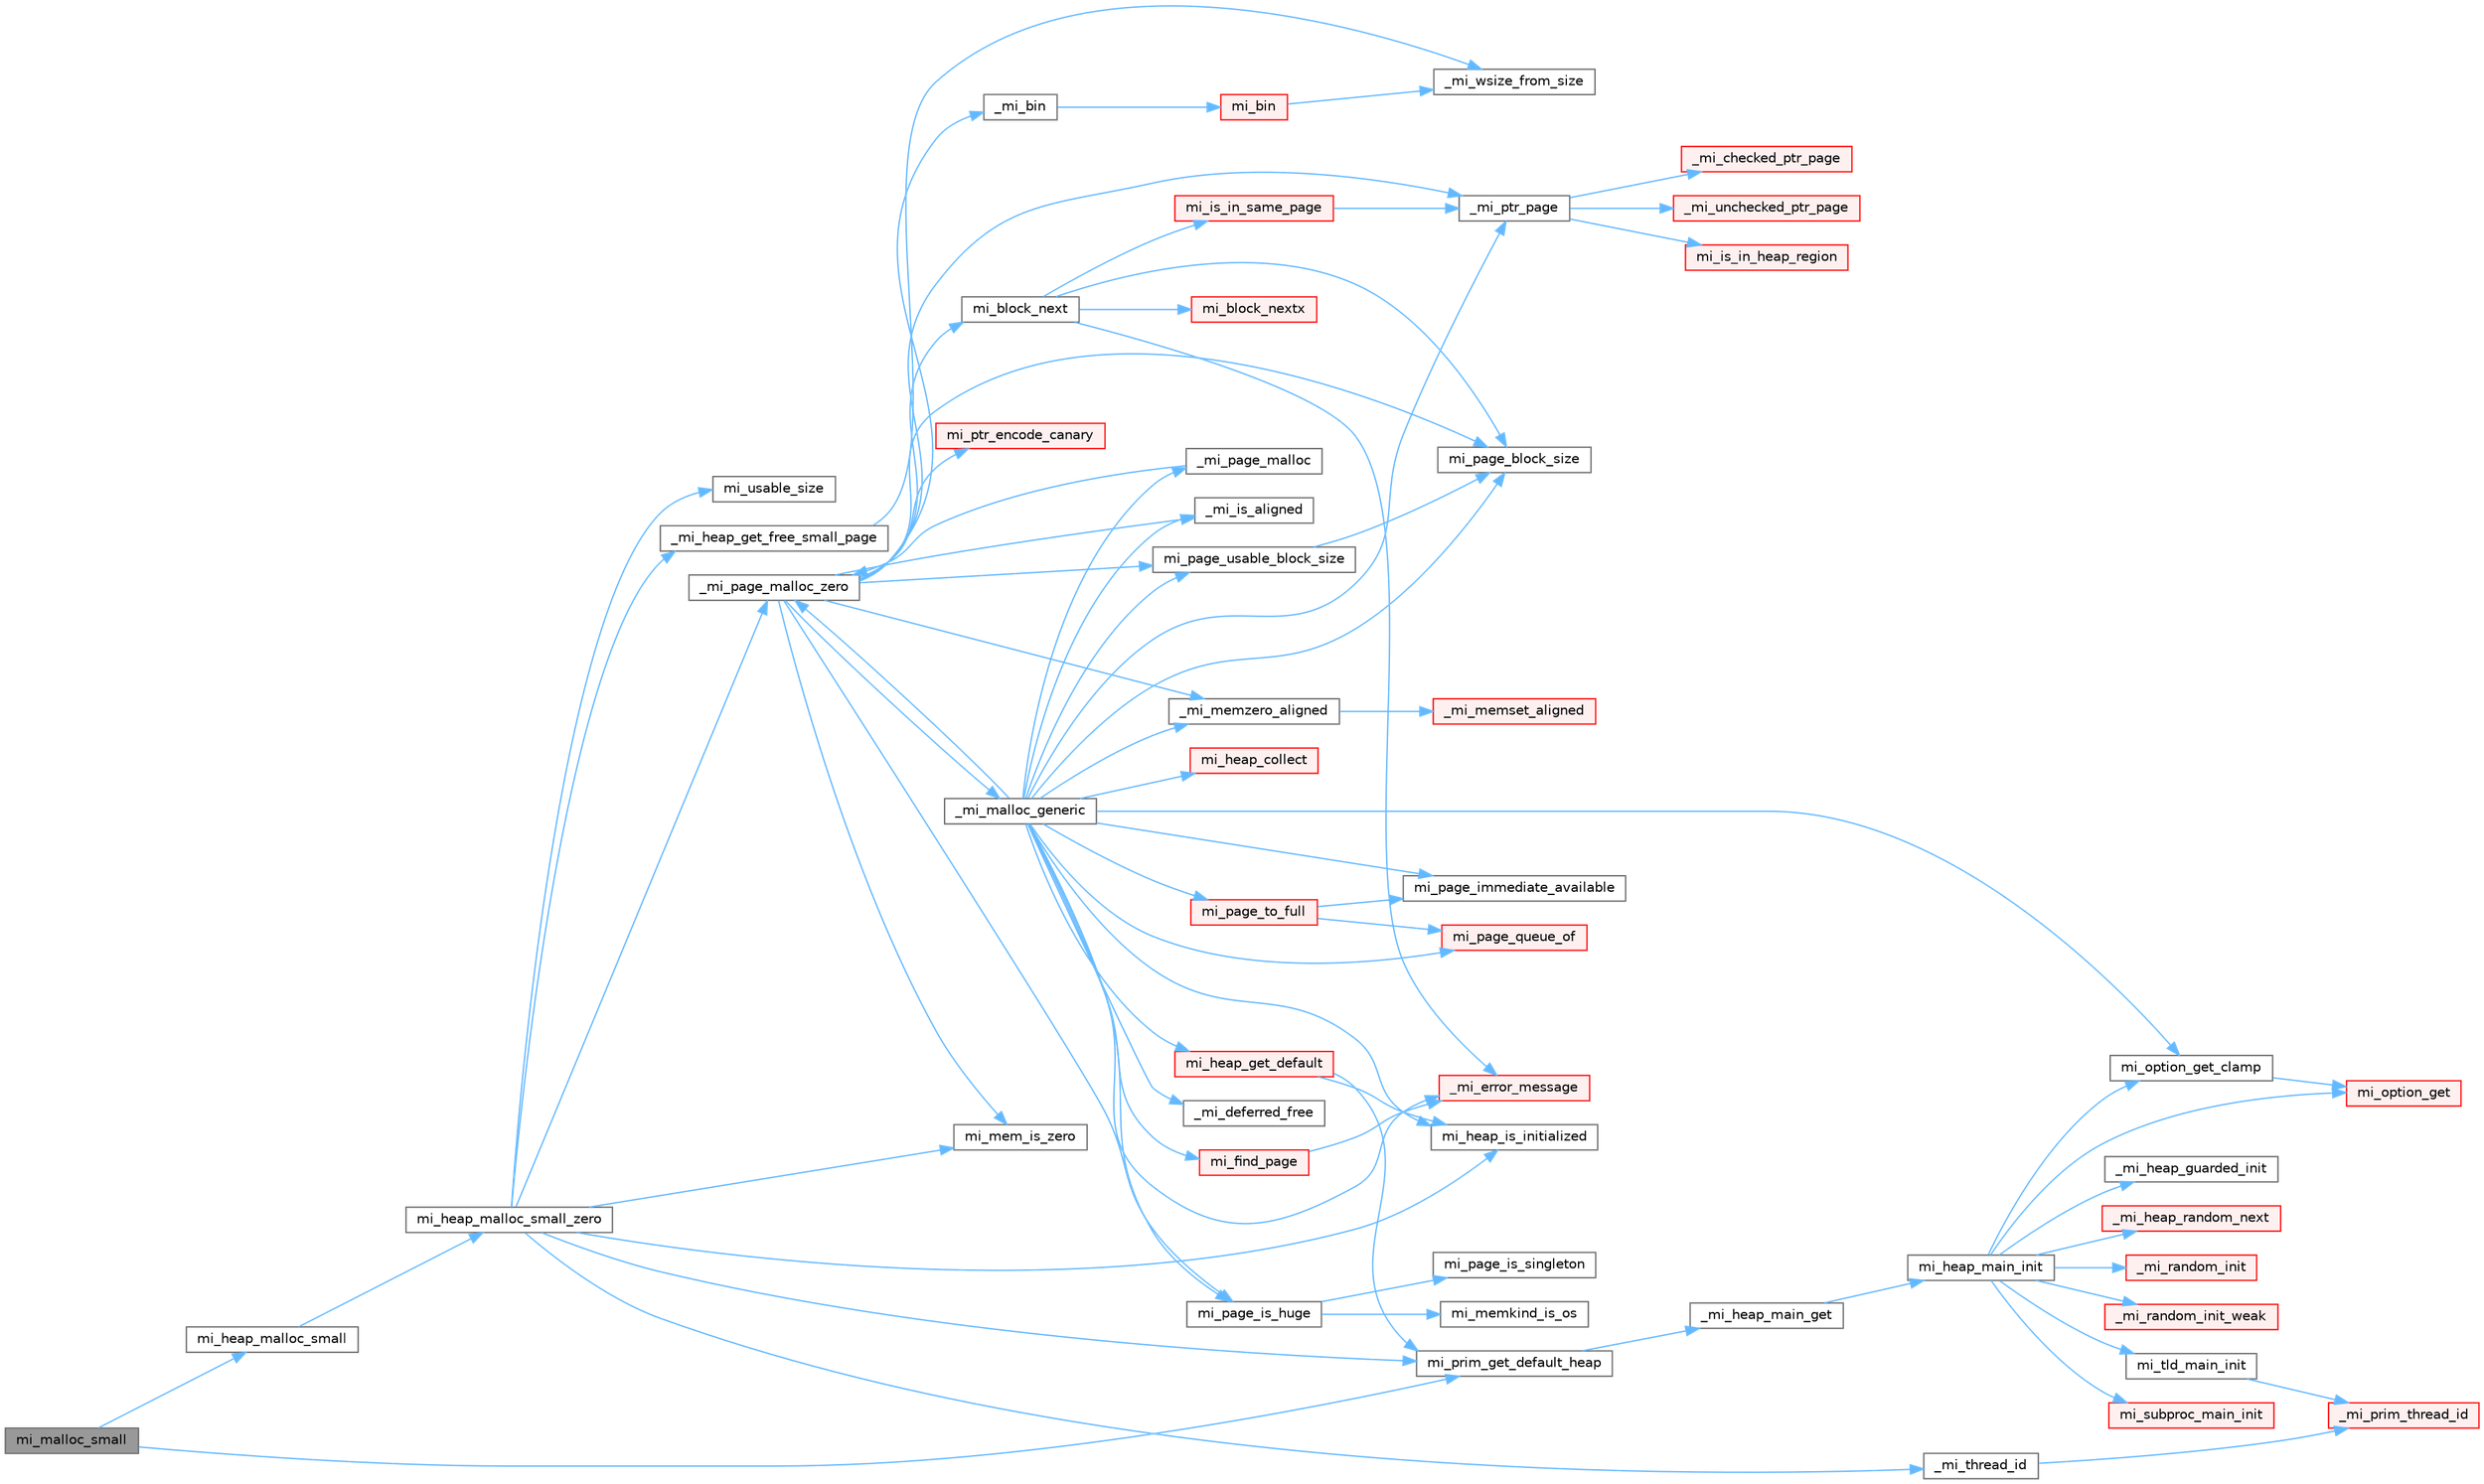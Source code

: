 digraph "mi_malloc_small"
{
 // LATEX_PDF_SIZE
  bgcolor="transparent";
  edge [fontname=Helvetica,fontsize=10,labelfontname=Helvetica,labelfontsize=10];
  node [fontname=Helvetica,fontsize=10,shape=box,height=0.2,width=0.4];
  rankdir="LR";
  Node1 [id="Node000001",label="mi_malloc_small",height=0.2,width=0.4,color="gray40", fillcolor="grey60", style="filled", fontcolor="black",tooltip=" "];
  Node1 -> Node2 [id="edge74_Node000001_Node000002",color="steelblue1",style="solid",tooltip=" "];
  Node2 [id="Node000002",label="mi_heap_malloc_small",height=0.2,width=0.4,color="grey40", fillcolor="white", style="filled",URL="$group__heap.html#ga012c5c8abe22b10043de39ff95909541",tooltip=" "];
  Node2 -> Node3 [id="edge75_Node000002_Node000003",color="steelblue1",style="solid",tooltip=" "];
  Node3 [id="Node000003",label="mi_heap_malloc_small_zero",height=0.2,width=0.4,color="grey40", fillcolor="white", style="filled",URL="$alloc_8c.html#aab0e350e54f352e66a6e8e161ac1cfbb",tooltip=" "];
  Node3 -> Node4 [id="edge76_Node000003_Node000004",color="steelblue1",style="solid",tooltip=" "];
  Node4 [id="Node000004",label="_mi_heap_get_free_small_page",height=0.2,width=0.4,color="grey40", fillcolor="white", style="filled",URL="$_e_a_s_t_l_2packages_2mimalloc_2include_2mimalloc_2internal_8h.html#a5ab9d8fb17d6213eb9789008e8d69ac1",tooltip=" "];
  Node4 -> Node5 [id="edge77_Node000004_Node000005",color="steelblue1",style="solid",tooltip=" "];
  Node5 [id="Node000005",label="_mi_wsize_from_size",height=0.2,width=0.4,color="grey40", fillcolor="white", style="filled",URL="$_e_a_s_t_l_2packages_2mimalloc_2include_2mimalloc_2internal_8h.html#a7d12fa8e45201ef1ba892c927d3b8ad1",tooltip=" "];
  Node3 -> Node6 [id="edge78_Node000003_Node000006",color="steelblue1",style="solid",tooltip=" "];
  Node6 [id="Node000006",label="_mi_page_malloc_zero",height=0.2,width=0.4,color="grey40", fillcolor="white", style="filled",URL="$alloc_8c.html#afd278f60e743bee5d9df559422f3455b",tooltip=" "];
  Node6 -> Node7 [id="edge79_Node000006_Node000007",color="steelblue1",style="solid",tooltip=" "];
  Node7 [id="Node000007",label="_mi_bin",height=0.2,width=0.4,color="grey40", fillcolor="white", style="filled",URL="$page-queue_8c.html#a0d92abe27db4a21968468b2fe73473d6",tooltip=" "];
  Node7 -> Node8 [id="edge80_Node000007_Node000008",color="steelblue1",style="solid",tooltip=" "];
  Node8 [id="Node000008",label="mi_bin",height=0.2,width=0.4,color="red", fillcolor="#FFF0F0", style="filled",URL="$page-queue_8c.html#accb1e44eb166c3b6fa8f5567d0acf085",tooltip=" "];
  Node8 -> Node5 [id="edge81_Node000008_Node000005",color="steelblue1",style="solid",tooltip=" "];
  Node6 -> Node12 [id="edge82_Node000006_Node000012",color="steelblue1",style="solid",tooltip=" "];
  Node12 [id="Node000012",label="_mi_is_aligned",height=0.2,width=0.4,color="grey40", fillcolor="white", style="filled",URL="$_e_a_s_t_l_2packages_2mimalloc_2include_2mimalloc_2internal_8h.html#ad446ae4d82cbdbd78dfbe46fa2330555",tooltip=" "];
  Node6 -> Node13 [id="edge83_Node000006_Node000013",color="steelblue1",style="solid",tooltip=" "];
  Node13 [id="Node000013",label="_mi_malloc_generic",height=0.2,width=0.4,color="grey40", fillcolor="white", style="filled",URL="$page_8c.html#adcb79462f17b2e37218412f941269aa7",tooltip=" "];
  Node13 -> Node14 [id="edge84_Node000013_Node000014",color="steelblue1",style="solid",tooltip=" "];
  Node14 [id="Node000014",label="_mi_deferred_free",height=0.2,width=0.4,color="grey40", fillcolor="white", style="filled",URL="$_e_a_s_t_l_2packages_2mimalloc_2include_2mimalloc_2internal_8h.html#aede81c520000cbb08ad669e096c94d51",tooltip=" "];
  Node13 -> Node15 [id="edge85_Node000013_Node000015",color="steelblue1",style="solid",tooltip=" "];
  Node15 [id="Node000015",label="_mi_error_message",height=0.2,width=0.4,color="red", fillcolor="#FFF0F0", style="filled",URL="$options_8c.html#a2bebc073bcaac71658e57bb260c2e426",tooltip=" "];
  Node13 -> Node12 [id="edge86_Node000013_Node000012",color="steelblue1",style="solid",tooltip=" "];
  Node13 -> Node52 [id="edge87_Node000013_Node000052",color="steelblue1",style="solid",tooltip=" "];
  Node52 [id="Node000052",label="_mi_memzero_aligned",height=0.2,width=0.4,color="grey40", fillcolor="white", style="filled",URL="$_e_a_s_t_l_2packages_2mimalloc_2include_2mimalloc_2internal_8h.html#aa1d3beee9d492fc175ac2584e50fd8ea",tooltip=" "];
  Node52 -> Node53 [id="edge88_Node000052_Node000053",color="steelblue1",style="solid",tooltip=" "];
  Node53 [id="Node000053",label="_mi_memset_aligned",height=0.2,width=0.4,color="red", fillcolor="#FFF0F0", style="filled",URL="$_e_a_s_t_l_2packages_2mimalloc_2include_2mimalloc_2internal_8h.html#a770dbf90c89e7e7761f2f99c0fc28115",tooltip=" "];
  Node13 -> Node55 [id="edge89_Node000013_Node000055",color="steelblue1",style="solid",tooltip=" "];
  Node55 [id="Node000055",label="_mi_page_malloc",height=0.2,width=0.4,color="grey40", fillcolor="white", style="filled",URL="$alloc_8c.html#a97c32575c2b27f4dc75af2429c45819d",tooltip=" "];
  Node55 -> Node6 [id="edge90_Node000055_Node000006",color="steelblue1",style="solid",tooltip=" "];
  Node13 -> Node6 [id="edge91_Node000013_Node000006",color="steelblue1",style="solid",tooltip=" "];
  Node13 -> Node56 [id="edge92_Node000013_Node000056",color="steelblue1",style="solid",tooltip=" "];
  Node56 [id="Node000056",label="_mi_ptr_page",height=0.2,width=0.4,color="grey40", fillcolor="white", style="filled",URL="$_e_a_s_t_l_2packages_2mimalloc_2include_2mimalloc_2internal_8h.html#acd84a462a2045538d19ecc56e6cc29f6",tooltip=" "];
  Node56 -> Node57 [id="edge93_Node000056_Node000057",color="steelblue1",style="solid",tooltip=" "];
  Node57 [id="Node000057",label="_mi_checked_ptr_page",height=0.2,width=0.4,color="red", fillcolor="#FFF0F0", style="filled",URL="$_e_a_s_t_l_2packages_2mimalloc_2include_2mimalloc_2internal_8h.html#aae1cb48b790d504329cb8031a6a716ef",tooltip=" "];
  Node56 -> Node59 [id="edge94_Node000056_Node000059",color="steelblue1",style="solid",tooltip=" "];
  Node59 [id="Node000059",label="_mi_unchecked_ptr_page",height=0.2,width=0.4,color="red", fillcolor="#FFF0F0", style="filled",URL="$_e_a_s_t_l_2packages_2mimalloc_2include_2mimalloc_2internal_8h.html#af17a42b9aa712fc80ff8d725eb2300ec",tooltip=" "];
  Node56 -> Node60 [id="edge95_Node000056_Node000060",color="steelblue1",style="solid",tooltip=" "];
  Node60 [id="Node000060",label="mi_is_in_heap_region",height=0.2,width=0.4,color="red", fillcolor="#FFF0F0", style="filled",URL="$group__extended.html#ga5f071b10d4df1c3658e04e7fd67a94e6",tooltip=" "];
  Node13 -> Node63 [id="edge96_Node000013_Node000063",color="steelblue1",style="solid",tooltip=" "];
  Node63 [id="Node000063",label="mi_find_page",height=0.2,width=0.4,color="red", fillcolor="#FFF0F0", style="filled",URL="$page_8c.html#aeaa06e36da1cb82dbf0f99e7742ecff8",tooltip=" "];
  Node63 -> Node15 [id="edge97_Node000063_Node000015",color="steelblue1",style="solid",tooltip=" "];
  Node13 -> Node391 [id="edge98_Node000013_Node000391",color="steelblue1",style="solid",tooltip=" "];
  Node391 [id="Node000391",label="mi_heap_collect",height=0.2,width=0.4,color="red", fillcolor="#FFF0F0", style="filled",URL="$group__heap.html#ga7922f7495cde30b1984d0e6072419298",tooltip="Release outstanding resources in a specific heap."];
  Node13 -> Node403 [id="edge99_Node000013_Node000403",color="steelblue1",style="solid",tooltip=" "];
  Node403 [id="Node000403",label="mi_heap_get_default",height=0.2,width=0.4,color="red", fillcolor="#FFF0F0", style="filled",URL="$group__heap.html#ga14c667a6e2c5d28762d8cb7d4e057909",tooltip=" "];
  Node403 -> Node393 [id="edge100_Node000403_Node000393",color="steelblue1",style="solid",tooltip=" "];
  Node393 [id="Node000393",label="mi_heap_is_initialized",height=0.2,width=0.4,color="grey40", fillcolor="white", style="filled",URL="$_e_a_s_t_l_2packages_2mimalloc_2include_2mimalloc_2internal_8h.html#a320c7d8a15c57974d3b105558a2a55e6",tooltip=" "];
  Node403 -> Node306 [id="edge101_Node000403_Node000306",color="steelblue1",style="solid",tooltip=" "];
  Node306 [id="Node000306",label="mi_prim_get_default_heap",height=0.2,width=0.4,color="grey40", fillcolor="white", style="filled",URL="$prim_8h.html#a986e62564728229db3ccecbd6e97fd98",tooltip=" "];
  Node306 -> Node307 [id="edge102_Node000306_Node000307",color="steelblue1",style="solid",tooltip=" "];
  Node307 [id="Node000307",label="_mi_heap_main_get",height=0.2,width=0.4,color="grey40", fillcolor="white", style="filled",URL="$_e_a_s_t_l_2packages_2mimalloc_2src_2init_8c.html#a1feeb4148fb048caf23361152895a55c",tooltip=" "];
  Node307 -> Node308 [id="edge103_Node000307_Node000308",color="steelblue1",style="solid",tooltip=" "];
  Node308 [id="Node000308",label="mi_heap_main_init",height=0.2,width=0.4,color="grey40", fillcolor="white", style="filled",URL="$_e_a_s_t_l_2packages_2mimalloc_2src_2init_8c.html#a5d8b12ae7942ecf3eb4e8ffd313a263a",tooltip=" "];
  Node308 -> Node309 [id="edge104_Node000308_Node000309",color="steelblue1",style="solid",tooltip=" "];
  Node309 [id="Node000309",label="_mi_heap_guarded_init",height=0.2,width=0.4,color="grey40", fillcolor="white", style="filled",URL="$_e_a_s_t_l_2packages_2mimalloc_2src_2init_8c.html#a70e3672a1e08dcb5e7e311d403693394",tooltip=" "];
  Node308 -> Node65 [id="edge105_Node000308_Node000065",color="steelblue1",style="solid",tooltip=" "];
  Node65 [id="Node000065",label="_mi_heap_random_next",height=0.2,width=0.4,color="red", fillcolor="#FFF0F0", style="filled",URL="$heap_8c.html#a68ddb5f2c595ea9d4e8d450342b4713c",tooltip=" "];
  Node308 -> Node310 [id="edge106_Node000308_Node000310",color="steelblue1",style="solid",tooltip=" "];
  Node310 [id="Node000310",label="_mi_random_init",height=0.2,width=0.4,color="red", fillcolor="#FFF0F0", style="filled",URL="$random_8c.html#aca9dc8a900f1b727e326063778b2eee1",tooltip=" "];
  Node308 -> Node319 [id="edge107_Node000308_Node000319",color="steelblue1",style="solid",tooltip=" "];
  Node319 [id="Node000319",label="_mi_random_init_weak",height=0.2,width=0.4,color="red", fillcolor="#FFF0F0", style="filled",URL="$random_8c.html#a6bfdbdbf180aa56ff5697e0f2e3ca49a",tooltip=" "];
  Node308 -> Node18 [id="edge108_Node000308_Node000018",color="steelblue1",style="solid",tooltip=" "];
  Node18 [id="Node000018",label="mi_option_get",height=0.2,width=0.4,color="red", fillcolor="#FFF0F0", style="filled",URL="$group__options.html#ga7e8af195cc81d3fa64ccf2662caa565a",tooltip=" "];
  Node308 -> Node236 [id="edge109_Node000308_Node000236",color="steelblue1",style="solid",tooltip=" "];
  Node236 [id="Node000236",label="mi_option_get_clamp",height=0.2,width=0.4,color="grey40", fillcolor="white", style="filled",URL="$group__options.html#ga96ad9c406338bd314cfe878cfc9bf723",tooltip=" "];
  Node236 -> Node18 [id="edge110_Node000236_Node000018",color="steelblue1",style="solid",tooltip=" "];
  Node308 -> Node320 [id="edge111_Node000308_Node000320",color="steelblue1",style="solid",tooltip=" "];
  Node320 [id="Node000320",label="mi_subproc_main_init",height=0.2,width=0.4,color="red", fillcolor="#FFF0F0", style="filled",URL="$_e_a_s_t_l_2packages_2mimalloc_2src_2init_8c.html#a51b6f4fa5d8cbde3881bf41e2a9d7a73",tooltip=" "];
  Node308 -> Node322 [id="edge112_Node000308_Node000322",color="steelblue1",style="solid",tooltip=" "];
  Node322 [id="Node000322",label="mi_tld_main_init",height=0.2,width=0.4,color="grey40", fillcolor="white", style="filled",URL="$_e_a_s_t_l_2packages_2mimalloc_2src_2init_8c.html#a5b314759773d0dc745240cdf90e7f1b0",tooltip=" "];
  Node322 -> Node34 [id="edge113_Node000322_Node000034",color="steelblue1",style="solid",tooltip=" "];
  Node34 [id="Node000034",label="_mi_prim_thread_id",height=0.2,width=0.4,color="red", fillcolor="#FFF0F0", style="filled",URL="$prim_8h.html#a3875c92cbb791d0a7c69bc1fd2df6804",tooltip=" "];
  Node13 -> Node393 [id="edge114_Node000013_Node000393",color="steelblue1",style="solid",tooltip=" "];
  Node13 -> Node236 [id="edge115_Node000013_Node000236",color="steelblue1",style="solid",tooltip=" "];
  Node13 -> Node85 [id="edge116_Node000013_Node000085",color="steelblue1",style="solid",tooltip=" "];
  Node85 [id="Node000085",label="mi_page_block_size",height=0.2,width=0.4,color="grey40", fillcolor="white", style="filled",URL="$_e_a_s_t_l_2packages_2mimalloc_2include_2mimalloc_2internal_8h.html#a6134893990c1f09da2b40092ceecc780",tooltip=" "];
  Node13 -> Node97 [id="edge117_Node000013_Node000097",color="steelblue1",style="solid",tooltip=" "];
  Node97 [id="Node000097",label="mi_page_immediate_available",height=0.2,width=0.4,color="grey40", fillcolor="white", style="filled",URL="$_e_a_s_t_l_2packages_2mimalloc_2include_2mimalloc_2internal_8h.html#a87596f606325115ec4f43046dfd3d64a",tooltip=" "];
  Node13 -> Node255 [id="edge118_Node000013_Node000255",color="steelblue1",style="solid",tooltip=" "];
  Node255 [id="Node000255",label="mi_page_is_huge",height=0.2,width=0.4,color="grey40", fillcolor="white", style="filled",URL="$_e_a_s_t_l_2packages_2mimalloc_2include_2mimalloc_2internal_8h.html#aebe1b18846bd3fc16de5b52cd2250bec",tooltip=" "];
  Node255 -> Node197 [id="edge119_Node000255_Node000197",color="steelblue1",style="solid",tooltip=" "];
  Node197 [id="Node000197",label="mi_memkind_is_os",height=0.2,width=0.4,color="grey40", fillcolor="white", style="filled",URL="$types_8h.html#a7b53315c793e6a0934fb369cfb0dc388",tooltip=" "];
  Node255 -> Node256 [id="edge120_Node000255_Node000256",color="steelblue1",style="solid",tooltip=" "];
  Node256 [id="Node000256",label="mi_page_is_singleton",height=0.2,width=0.4,color="grey40", fillcolor="white", style="filled",URL="$_e_a_s_t_l_2packages_2mimalloc_2include_2mimalloc_2internal_8h.html#a1b94ed5207a90334cdecba2006d91038",tooltip=" "];
  Node13 -> Node259 [id="edge121_Node000013_Node000259",color="steelblue1",style="solid",tooltip=" "];
  Node259 [id="Node000259",label="mi_page_queue_of",height=0.2,width=0.4,color="red", fillcolor="#FFF0F0", style="filled",URL="$page-queue_8c.html#a59942bb22e34833289b85a5c70d81f97",tooltip=" "];
  Node13 -> Node383 [id="edge122_Node000013_Node000383",color="steelblue1",style="solid",tooltip=" "];
  Node383 [id="Node000383",label="mi_page_to_full",height=0.2,width=0.4,color="red", fillcolor="#FFF0F0", style="filled",URL="$page_8c.html#afb25978212749e522404ee1f2dd1a6d4",tooltip=" "];
  Node383 -> Node97 [id="edge123_Node000383_Node000097",color="steelblue1",style="solid",tooltip=" "];
  Node383 -> Node259 [id="edge124_Node000383_Node000259",color="steelblue1",style="solid",tooltip=" "];
  Node13 -> Node450 [id="edge125_Node000013_Node000450",color="steelblue1",style="solid",tooltip=" "];
  Node450 [id="Node000450",label="mi_page_usable_block_size",height=0.2,width=0.4,color="grey40", fillcolor="white", style="filled",URL="$_e_a_s_t_l_2packages_2mimalloc_2include_2mimalloc_2internal_8h.html#a432abca03d059a7d40d8d39617afc8f7",tooltip=" "];
  Node450 -> Node85 [id="edge126_Node000450_Node000085",color="steelblue1",style="solid",tooltip=" "];
  Node6 -> Node52 [id="edge127_Node000006_Node000052",color="steelblue1",style="solid",tooltip=" "];
  Node6 -> Node56 [id="edge128_Node000006_Node000056",color="steelblue1",style="solid",tooltip=" "];
  Node6 -> Node271 [id="edge129_Node000006_Node000271",color="steelblue1",style="solid",tooltip=" "];
  Node271 [id="Node000271",label="mi_block_next",height=0.2,width=0.4,color="grey40", fillcolor="white", style="filled",URL="$_e_a_s_t_l_2packages_2mimalloc_2include_2mimalloc_2internal_8h.html#aaa5daf3a8b3db89666b6861cbb1e2f96",tooltip=" "];
  Node271 -> Node15 [id="edge130_Node000271_Node000015",color="steelblue1",style="solid",tooltip=" "];
  Node271 -> Node272 [id="edge131_Node000271_Node000272",color="steelblue1",style="solid",tooltip=" "];
  Node272 [id="Node000272",label="mi_block_nextx",height=0.2,width=0.4,color="red", fillcolor="#FFF0F0", style="filled",URL="$_e_a_s_t_l_2packages_2mimalloc_2include_2mimalloc_2internal_8h.html#a0887e65e0c4cafb80c0851bb81602a42",tooltip=" "];
  Node271 -> Node275 [id="edge132_Node000271_Node000275",color="steelblue1",style="solid",tooltip=" "];
  Node275 [id="Node000275",label="mi_is_in_same_page",height=0.2,width=0.4,color="red", fillcolor="#FFF0F0", style="filled",URL="$_e_a_s_t_l_2packages_2mimalloc_2include_2mimalloc_2internal_8h.html#a31ad3a70b52caeb52b6babacd5a97894",tooltip=" "];
  Node275 -> Node56 [id="edge133_Node000275_Node000056",color="steelblue1",style="solid",tooltip=" "];
  Node271 -> Node85 [id="edge134_Node000271_Node000085",color="steelblue1",style="solid",tooltip=" "];
  Node6 -> Node77 [id="edge135_Node000006_Node000077",color="steelblue1",style="solid",tooltip=" "];
  Node77 [id="Node000077",label="mi_mem_is_zero",height=0.2,width=0.4,color="grey40", fillcolor="white", style="filled",URL="$_e_a_s_t_l_2packages_2mimalloc_2include_2mimalloc_2internal_8h.html#a8391ae55dd6885bd38593f740fd349a4",tooltip=" "];
  Node6 -> Node85 [id="edge136_Node000006_Node000085",color="steelblue1",style="solid",tooltip=" "];
  Node6 -> Node255 [id="edge137_Node000006_Node000255",color="steelblue1",style="solid",tooltip=" "];
  Node6 -> Node450 [id="edge138_Node000006_Node000450",color="steelblue1",style="solid",tooltip=" "];
  Node6 -> Node451 [id="edge139_Node000006_Node000451",color="steelblue1",style="solid",tooltip=" "];
  Node451 [id="Node000451",label="mi_ptr_encode_canary",height=0.2,width=0.4,color="red", fillcolor="#FFF0F0", style="filled",URL="$_e_a_s_t_l_2packages_2mimalloc_2include_2mimalloc_2internal_8h.html#afc7cd0f28b20eddef19b40acd724a1cf",tooltip=" "];
  Node3 -> Node33 [id="edge140_Node000003_Node000033",color="steelblue1",style="solid",tooltip=" "];
  Node33 [id="Node000033",label="_mi_thread_id",height=0.2,width=0.4,color="grey40", fillcolor="white", style="filled",URL="$_e_a_s_t_l_2packages_2mimalloc_2src_2init_8c.html#a43068a36d7dea6ccf1e3558a27e22993",tooltip=" "];
  Node33 -> Node34 [id="edge141_Node000033_Node000034",color="steelblue1",style="solid",tooltip=" "];
  Node3 -> Node393 [id="edge142_Node000003_Node000393",color="steelblue1",style="solid",tooltip=" "];
  Node3 -> Node77 [id="edge143_Node000003_Node000077",color="steelblue1",style="solid",tooltip=" "];
  Node3 -> Node306 [id="edge144_Node000003_Node000306",color="steelblue1",style="solid",tooltip=" "];
  Node3 -> Node452 [id="edge145_Node000003_Node000452",color="steelblue1",style="solid",tooltip=" "];
  Node452 [id="Node000452",label="mi_usable_size",height=0.2,width=0.4,color="grey40", fillcolor="white", style="filled",URL="$group__extended.html#ga089c859d9eddc5f9b4bd946cd53cebee",tooltip=" "];
  Node1 -> Node306 [id="edge146_Node000001_Node000306",color="steelblue1",style="solid",tooltip=" "];
}
